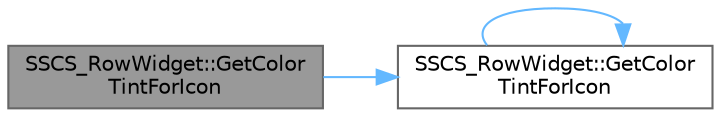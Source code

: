 digraph "SSCS_RowWidget::GetColorTintForIcon"
{
 // INTERACTIVE_SVG=YES
 // LATEX_PDF_SIZE
  bgcolor="transparent";
  edge [fontname=Helvetica,fontsize=10,labelfontname=Helvetica,labelfontsize=10];
  node [fontname=Helvetica,fontsize=10,shape=box,height=0.2,width=0.4];
  rankdir="LR";
  Node1 [id="Node000001",label="SSCS_RowWidget::GetColor\lTintForIcon",height=0.2,width=0.4,color="gray40", fillcolor="grey60", style="filled", fontcolor="black",tooltip=" "];
  Node1 -> Node2 [id="edge1_Node000001_Node000002",color="steelblue1",style="solid",tooltip=" "];
  Node2 [id="Node000002",label="SSCS_RowWidget::GetColor\lTintForIcon",height=0.2,width=0.4,color="grey40", fillcolor="white", style="filled",URL="$df/d5f/classSSCS__RowWidget.html#ab49509c133cf59c3f6db31eb65bf4b13",tooltip=" "];
  Node2 -> Node2 [id="edge2_Node000002_Node000002",color="steelblue1",style="solid",tooltip=" "];
}
